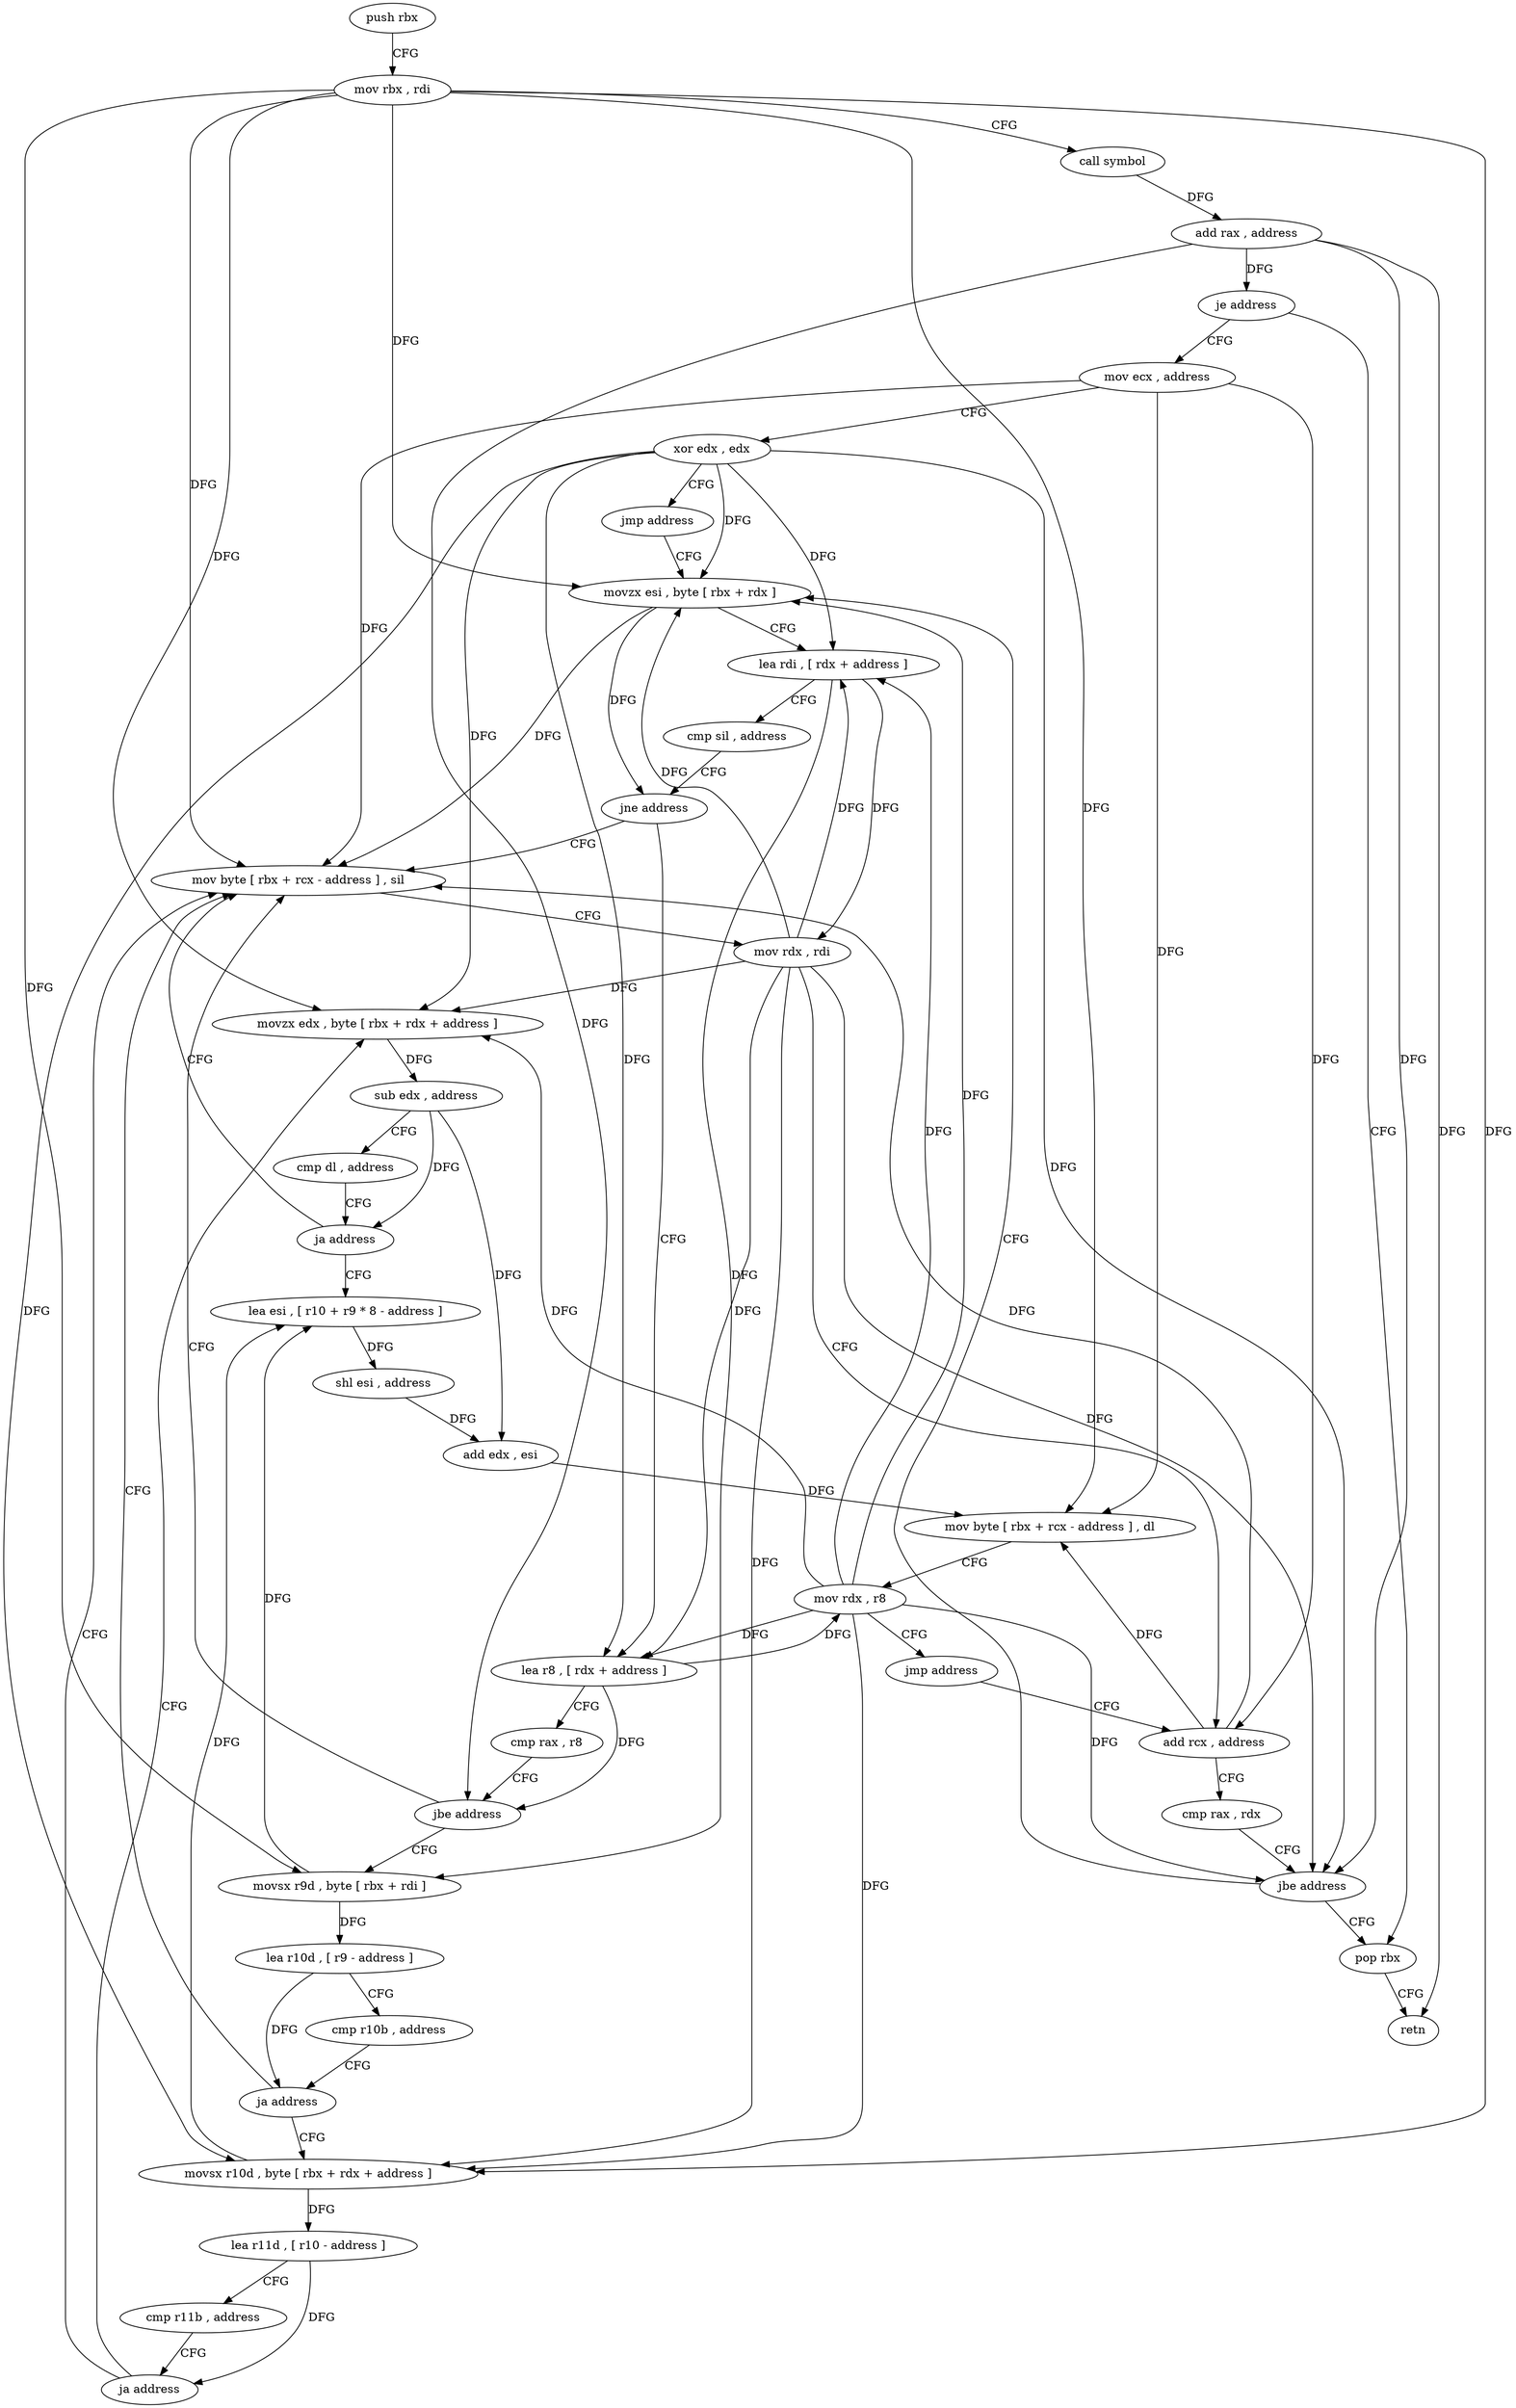 digraph "func" {
"4297232" [label = "push rbx" ]
"4297233" [label = "mov rbx , rdi" ]
"4297236" [label = "call symbol" ]
"4297241" [label = "add rax , address" ]
"4297245" [label = "je address" ]
"4297376" [label = "pop rbx" ]
"4297251" [label = "mov ecx , address" ]
"4297377" [label = "retn" ]
"4297256" [label = "xor edx , edx" ]
"4297258" [label = "jmp address" ]
"4297281" [label = "movzx esi , byte [ rbx + rdx ]" ]
"4297285" [label = "lea rdi , [ rdx + address ]" ]
"4297289" [label = "cmp sil , address" ]
"4297293" [label = "jne address" ]
"4297264" [label = "mov byte [ rbx + rcx - address ] , sil" ]
"4297295" [label = "lea r8 , [ rdx + address ]" ]
"4297269" [label = "mov rdx , rdi" ]
"4297272" [label = "add rcx , address" ]
"4297299" [label = "cmp rax , r8" ]
"4297302" [label = "jbe address" ]
"4297304" [label = "movsx r9d , byte [ rbx + rdi ]" ]
"4297309" [label = "lea r10d , [ r9 - address ]" ]
"4297313" [label = "cmp r10b , address" ]
"4297317" [label = "ja address" ]
"4297319" [label = "movsx r10d , byte [ rbx + rdx + address ]" ]
"4297325" [label = "lea r11d , [ r10 - address ]" ]
"4297329" [label = "cmp r11b , address" ]
"4297333" [label = "ja address" ]
"4297335" [label = "movzx edx , byte [ rbx + rdx + address ]" ]
"4297340" [label = "sub edx , address" ]
"4297343" [label = "cmp dl , address" ]
"4297346" [label = "ja address" ]
"4297348" [label = "lea esi , [ r10 + r9 * 8 - address ]" ]
"4297356" [label = "shl esi , address" ]
"4297359" [label = "add edx , esi" ]
"4297361" [label = "mov byte [ rbx + rcx - address ] , dl" ]
"4297365" [label = "mov rdx , r8" ]
"4297368" [label = "jmp address" ]
"4297276" [label = "cmp rax , rdx" ]
"4297279" [label = "jbe address" ]
"4297232" -> "4297233" [ label = "CFG" ]
"4297233" -> "4297236" [ label = "CFG" ]
"4297233" -> "4297281" [ label = "DFG" ]
"4297233" -> "4297264" [ label = "DFG" ]
"4297233" -> "4297304" [ label = "DFG" ]
"4297233" -> "4297319" [ label = "DFG" ]
"4297233" -> "4297335" [ label = "DFG" ]
"4297233" -> "4297361" [ label = "DFG" ]
"4297236" -> "4297241" [ label = "DFG" ]
"4297241" -> "4297245" [ label = "DFG" ]
"4297241" -> "4297377" [ label = "DFG" ]
"4297241" -> "4297302" [ label = "DFG" ]
"4297241" -> "4297279" [ label = "DFG" ]
"4297245" -> "4297376" [ label = "CFG" ]
"4297245" -> "4297251" [ label = "CFG" ]
"4297376" -> "4297377" [ label = "CFG" ]
"4297251" -> "4297256" [ label = "CFG" ]
"4297251" -> "4297264" [ label = "DFG" ]
"4297251" -> "4297272" [ label = "DFG" ]
"4297251" -> "4297361" [ label = "DFG" ]
"4297256" -> "4297258" [ label = "CFG" ]
"4297256" -> "4297281" [ label = "DFG" ]
"4297256" -> "4297285" [ label = "DFG" ]
"4297256" -> "4297295" [ label = "DFG" ]
"4297256" -> "4297279" [ label = "DFG" ]
"4297256" -> "4297319" [ label = "DFG" ]
"4297256" -> "4297335" [ label = "DFG" ]
"4297258" -> "4297281" [ label = "CFG" ]
"4297281" -> "4297285" [ label = "CFG" ]
"4297281" -> "4297293" [ label = "DFG" ]
"4297281" -> "4297264" [ label = "DFG" ]
"4297285" -> "4297289" [ label = "CFG" ]
"4297285" -> "4297269" [ label = "DFG" ]
"4297285" -> "4297304" [ label = "DFG" ]
"4297289" -> "4297293" [ label = "CFG" ]
"4297293" -> "4297264" [ label = "CFG" ]
"4297293" -> "4297295" [ label = "CFG" ]
"4297264" -> "4297269" [ label = "CFG" ]
"4297295" -> "4297299" [ label = "CFG" ]
"4297295" -> "4297302" [ label = "DFG" ]
"4297295" -> "4297365" [ label = "DFG" ]
"4297269" -> "4297272" [ label = "CFG" ]
"4297269" -> "4297281" [ label = "DFG" ]
"4297269" -> "4297285" [ label = "DFG" ]
"4297269" -> "4297295" [ label = "DFG" ]
"4297269" -> "4297279" [ label = "DFG" ]
"4297269" -> "4297319" [ label = "DFG" ]
"4297269" -> "4297335" [ label = "DFG" ]
"4297272" -> "4297276" [ label = "CFG" ]
"4297272" -> "4297264" [ label = "DFG" ]
"4297272" -> "4297361" [ label = "DFG" ]
"4297299" -> "4297302" [ label = "CFG" ]
"4297302" -> "4297264" [ label = "CFG" ]
"4297302" -> "4297304" [ label = "CFG" ]
"4297304" -> "4297309" [ label = "DFG" ]
"4297304" -> "4297348" [ label = "DFG" ]
"4297309" -> "4297313" [ label = "CFG" ]
"4297309" -> "4297317" [ label = "DFG" ]
"4297313" -> "4297317" [ label = "CFG" ]
"4297317" -> "4297264" [ label = "CFG" ]
"4297317" -> "4297319" [ label = "CFG" ]
"4297319" -> "4297325" [ label = "DFG" ]
"4297319" -> "4297348" [ label = "DFG" ]
"4297325" -> "4297329" [ label = "CFG" ]
"4297325" -> "4297333" [ label = "DFG" ]
"4297329" -> "4297333" [ label = "CFG" ]
"4297333" -> "4297264" [ label = "CFG" ]
"4297333" -> "4297335" [ label = "CFG" ]
"4297335" -> "4297340" [ label = "DFG" ]
"4297340" -> "4297343" [ label = "CFG" ]
"4297340" -> "4297346" [ label = "DFG" ]
"4297340" -> "4297359" [ label = "DFG" ]
"4297343" -> "4297346" [ label = "CFG" ]
"4297346" -> "4297264" [ label = "CFG" ]
"4297346" -> "4297348" [ label = "CFG" ]
"4297348" -> "4297356" [ label = "DFG" ]
"4297356" -> "4297359" [ label = "DFG" ]
"4297359" -> "4297361" [ label = "DFG" ]
"4297361" -> "4297365" [ label = "CFG" ]
"4297365" -> "4297368" [ label = "CFG" ]
"4297365" -> "4297281" [ label = "DFG" ]
"4297365" -> "4297285" [ label = "DFG" ]
"4297365" -> "4297295" [ label = "DFG" ]
"4297365" -> "4297279" [ label = "DFG" ]
"4297365" -> "4297319" [ label = "DFG" ]
"4297365" -> "4297335" [ label = "DFG" ]
"4297368" -> "4297272" [ label = "CFG" ]
"4297276" -> "4297279" [ label = "CFG" ]
"4297279" -> "4297376" [ label = "CFG" ]
"4297279" -> "4297281" [ label = "CFG" ]
}
